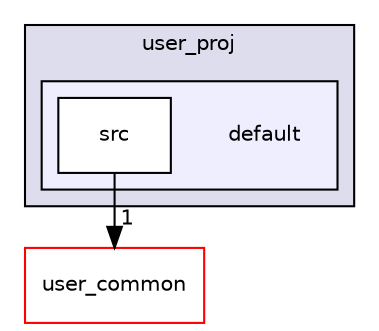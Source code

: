 digraph "user_proj/default" {
  compound=true
  node [ fontsize="10", fontname="Helvetica"];
  edge [ labelfontsize="10", labelfontname="Helvetica"];
  subgraph clusterdir_917e382b2acb853f1ccc58b2793ae86b {
    graph [ bgcolor="#ddddee", pencolor="black", label="user_proj" fontname="Helvetica", fontsize="10", URL="dir_917e382b2acb853f1ccc58b2793ae86b.html"]
  subgraph clusterdir_ce8d0bdd505a18234edcaf1fa397eafb {
    graph [ bgcolor="#eeeeff", pencolor="black", label="" URL="dir_ce8d0bdd505a18234edcaf1fa397eafb.html"];
    dir_ce8d0bdd505a18234edcaf1fa397eafb [shape=plaintext label="default"];
    dir_82558e73ebe6a51873afcc9f65d7e37a [shape=box label="src" color="black" fillcolor="white" style="filled" URL="dir_82558e73ebe6a51873afcc9f65d7e37a.html"];
  }
  }
  dir_3a5750680ef3b28b662cb739d8664c22 [shape=box label="user_common" fillcolor="white" style="filled" color="red" URL="dir_3a5750680ef3b28b662cb739d8664c22.html"];
  dir_82558e73ebe6a51873afcc9f65d7e37a->dir_3a5750680ef3b28b662cb739d8664c22 [headlabel="1", labeldistance=1.5 headhref="dir_000008_000003.html"];
}
